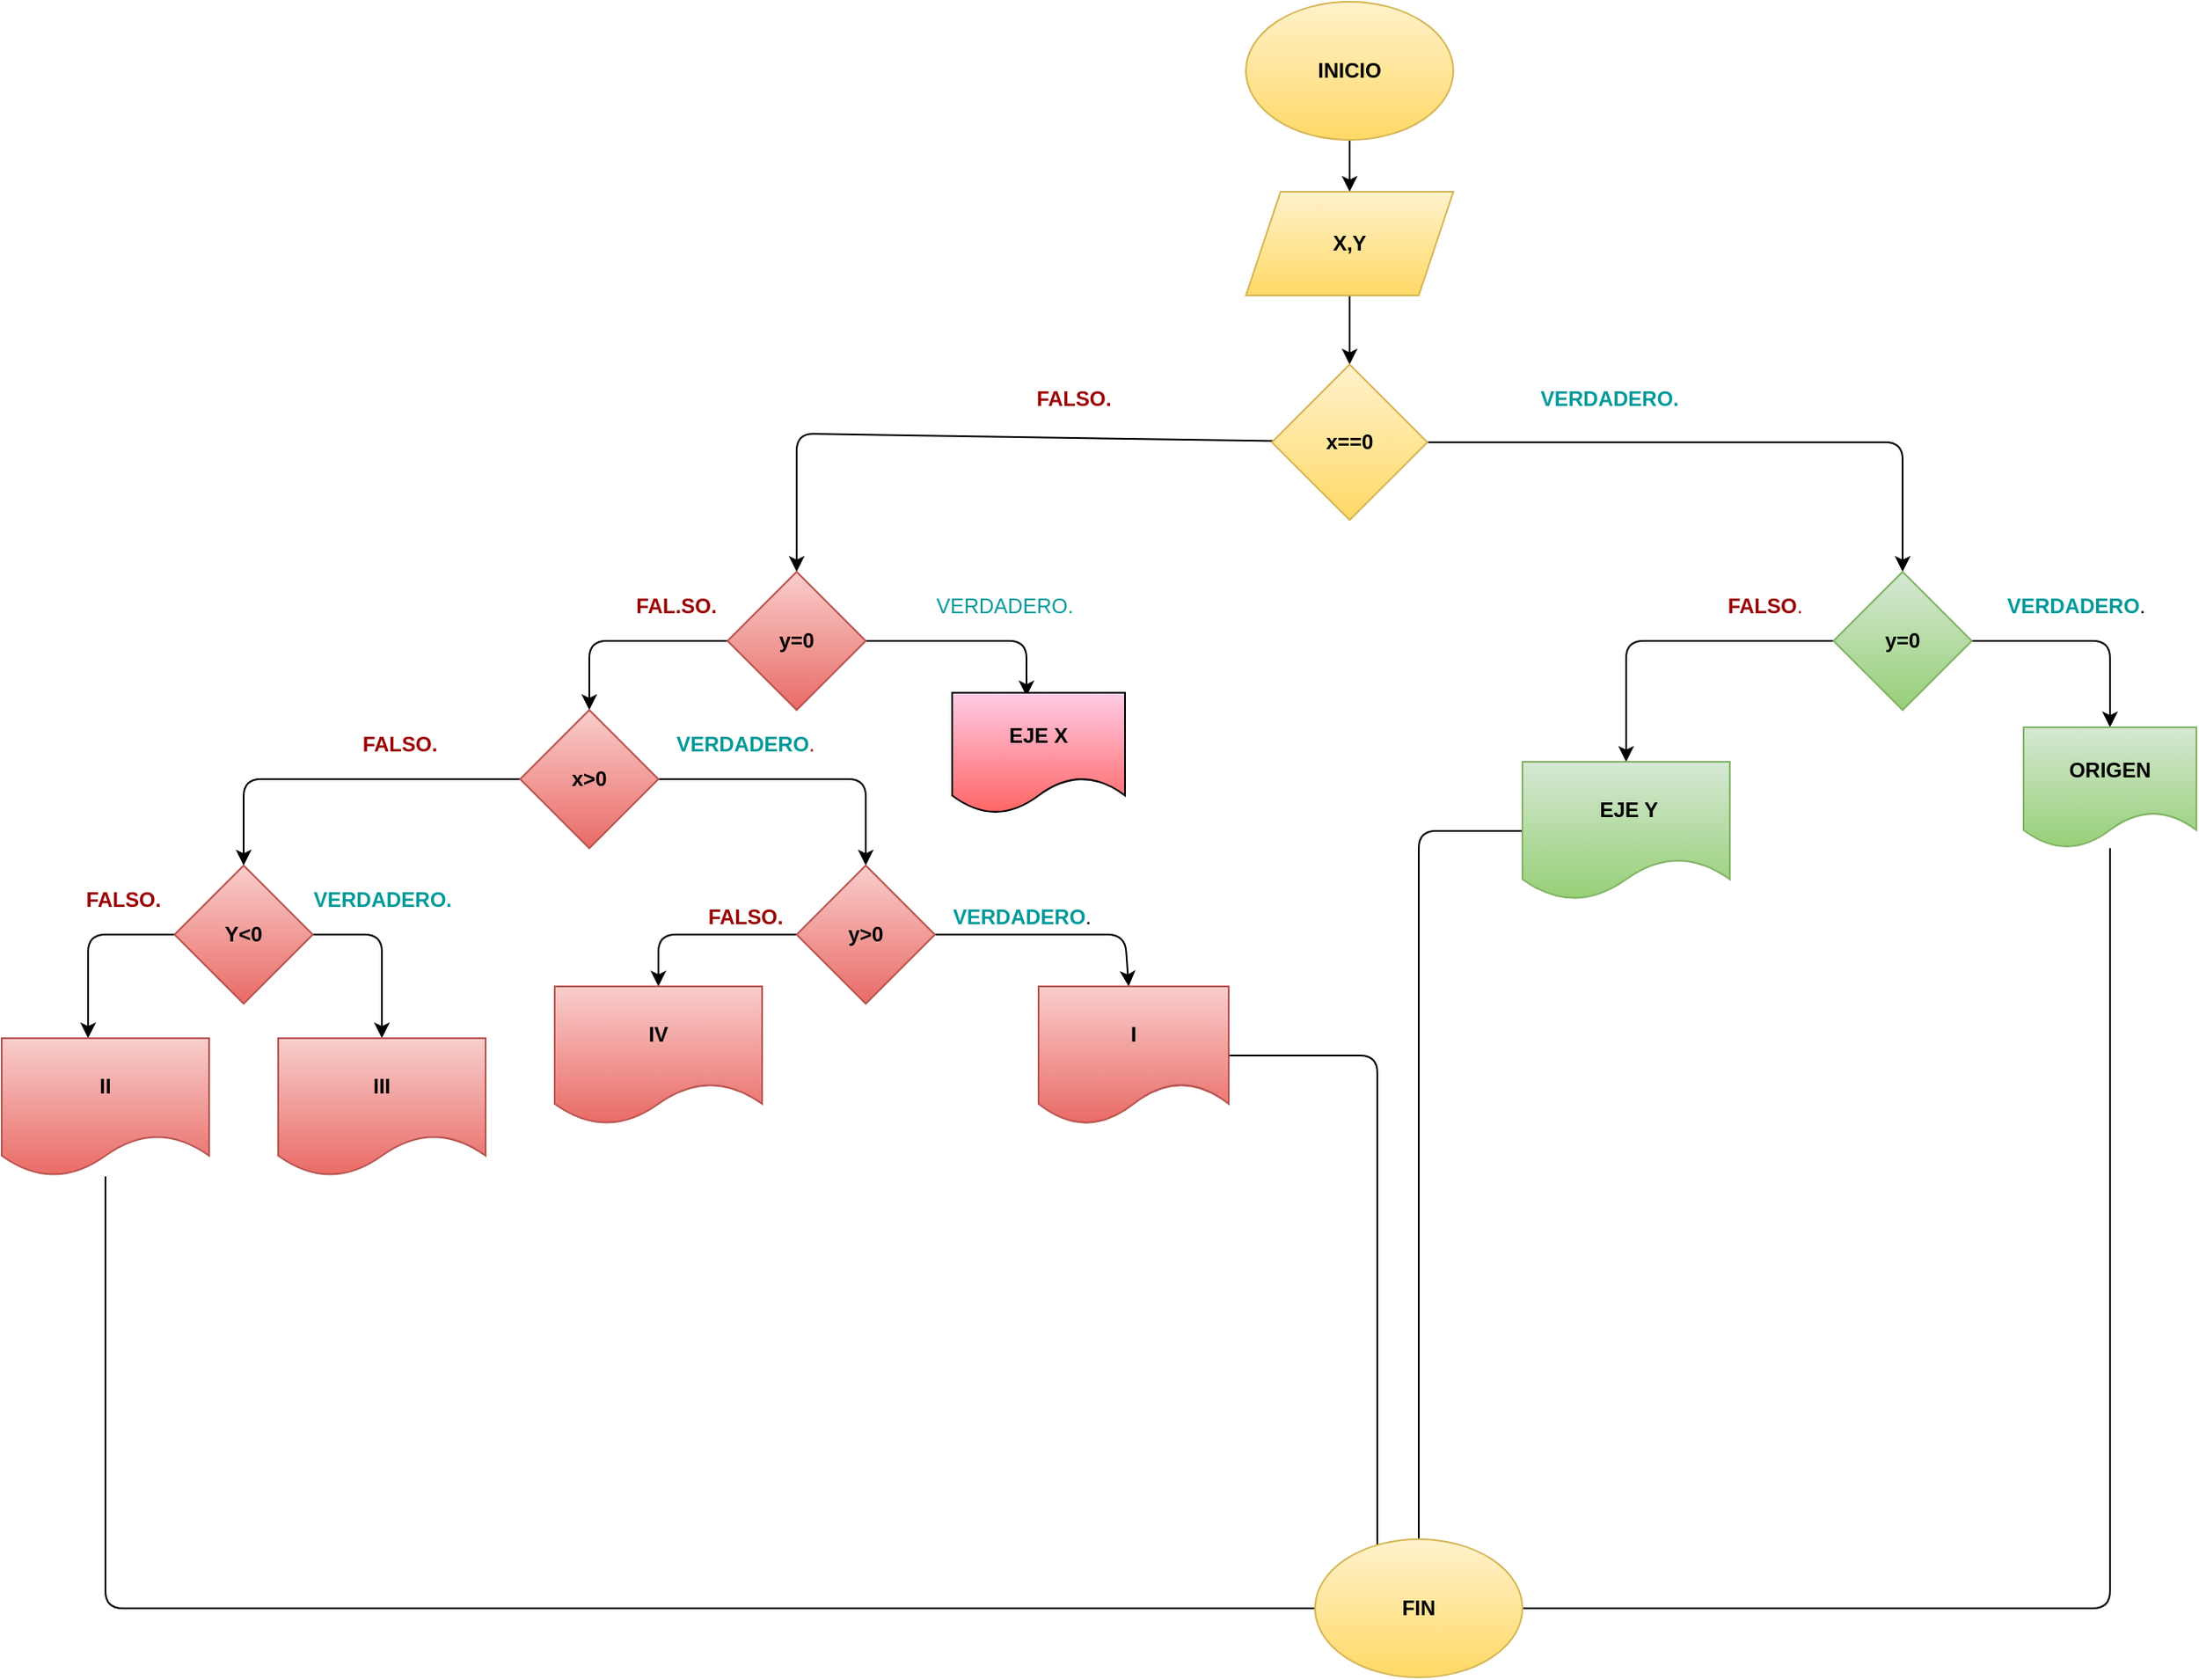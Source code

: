 <mxfile>
    <diagram id="uf-rkgwT_G_sKZQp3-fK" name="Página-1">
        <mxGraphModel dx="1468" dy="459" grid="1" gridSize="10" guides="1" tooltips="1" connect="1" arrows="1" fold="1" page="1" pageScale="1" pageWidth="827" pageHeight="1169" math="0" shadow="0">
            <root>
                <mxCell id="0"/>
                <mxCell id="1" parent="0"/>
                <mxCell id="4" value="" style="edgeStyle=none;html=1;fontColor=#000000;" parent="1" source="2" target="3" edge="1">
                    <mxGeometry relative="1" as="geometry"/>
                </mxCell>
                <mxCell id="2" value="&lt;b&gt;&lt;font color=&quot;#000000&quot;&gt;INICIO&lt;/font&gt;&lt;/b&gt;" style="ellipse;whiteSpace=wrap;html=1;fillColor=#fff2cc;strokeColor=#d6b656;gradientColor=#ffd966;" parent="1" vertex="1">
                    <mxGeometry x="220" y="150" width="120" height="80" as="geometry"/>
                </mxCell>
                <mxCell id="6" value="" style="edgeStyle=none;html=1;fontColor=#000000;" parent="1" source="3" target="5" edge="1">
                    <mxGeometry relative="1" as="geometry"/>
                </mxCell>
                <mxCell id="3" value="&lt;b&gt;&lt;font color=&quot;#000000&quot;&gt;X,Y&lt;/font&gt;&lt;/b&gt;" style="shape=parallelogram;perimeter=parallelogramPerimeter;whiteSpace=wrap;html=1;fixedSize=1;fillColor=#fff2cc;strokeColor=#d6b656;gradientColor=#ffd966;" parent="1" vertex="1">
                    <mxGeometry x="220" y="260" width="120" height="60" as="geometry"/>
                </mxCell>
                <mxCell id="31" value="" style="edgeStyle=none;html=1;fontColor=#000000;" parent="1" source="5" target="30" edge="1">
                    <mxGeometry relative="1" as="geometry">
                        <Array as="points">
                            <mxPoint x="600" y="405"/>
                        </Array>
                    </mxGeometry>
                </mxCell>
                <mxCell id="33" value="" style="edgeStyle=none;html=1;fontColor=#000000;" parent="1" source="5" target="32" edge="1">
                    <mxGeometry relative="1" as="geometry">
                        <Array as="points">
                            <mxPoint x="-40" y="400"/>
                        </Array>
                    </mxGeometry>
                </mxCell>
                <mxCell id="5" value="&lt;b&gt;&lt;font color=&quot;#000000&quot;&gt;x==0&lt;/font&gt;&lt;/b&gt;" style="rhombus;whiteSpace=wrap;html=1;fillColor=#fff2cc;strokeColor=#d6b656;gradientColor=#ffd966;" parent="1" vertex="1">
                    <mxGeometry x="235" y="360" width="90" height="90" as="geometry"/>
                </mxCell>
                <mxCell id="35" value="" style="edgeStyle=none;html=1;fontColor=#000000;" parent="1" source="30" target="34" edge="1">
                    <mxGeometry relative="1" as="geometry">
                        <Array as="points">
                            <mxPoint x="720" y="520"/>
                        </Array>
                    </mxGeometry>
                </mxCell>
                <mxCell id="39" value="" style="edgeStyle=none;html=1;fontColor=#000000;" parent="1" source="30" target="38" edge="1">
                    <mxGeometry relative="1" as="geometry">
                        <Array as="points">
                            <mxPoint x="480" y="520"/>
                            <mxPoint x="440" y="520"/>
                        </Array>
                    </mxGeometry>
                </mxCell>
                <mxCell id="30" value="&lt;font color=&quot;#000000&quot;&gt;&lt;b&gt;y=0&lt;/b&gt;&lt;/font&gt;" style="rhombus;whiteSpace=wrap;html=1;fillColor=#d5e8d4;strokeColor=#82b366;gradientColor=#97d077;" parent="1" vertex="1">
                    <mxGeometry x="560" y="480" width="80" height="80" as="geometry"/>
                </mxCell>
                <mxCell id="43" value="" style="edgeStyle=none;html=1;fontColor=#000000;" parent="1" source="32" target="42" edge="1">
                    <mxGeometry relative="1" as="geometry">
                        <Array as="points">
                            <mxPoint x="-160" y="520"/>
                        </Array>
                    </mxGeometry>
                </mxCell>
                <mxCell id="130" style="edgeStyle=none;html=1;entryX=0.43;entryY=0.029;entryDx=0;entryDy=0;entryPerimeter=0;" edge="1" parent="1" source="32" target="128">
                    <mxGeometry relative="1" as="geometry">
                        <Array as="points">
                            <mxPoint x="93" y="520"/>
                        </Array>
                    </mxGeometry>
                </mxCell>
                <mxCell id="32" value="&lt;b&gt;&lt;font color=&quot;#000000&quot;&gt;y=0&lt;/font&gt;&lt;/b&gt;" style="rhombus;whiteSpace=wrap;html=1;fillColor=#f8cecc;strokeColor=#b85450;gradientColor=#ea6b66;" parent="1" vertex="1">
                    <mxGeometry x="-80" y="480" width="80" height="80" as="geometry"/>
                </mxCell>
                <mxCell id="135" style="edgeStyle=none;html=1;fontColor=#000000;endArrow=none;endFill=0;entryX=1;entryY=0.5;entryDx=0;entryDy=0;" edge="1" parent="1" source="34" target="133">
                    <mxGeometry relative="1" as="geometry">
                        <mxPoint x="350" y="1070" as="targetPoint"/>
                        <Array as="points">
                            <mxPoint x="720" y="1080"/>
                        </Array>
                    </mxGeometry>
                </mxCell>
                <mxCell id="34" value="&lt;b&gt;&lt;font color=&quot;#000000&quot;&gt;ORIGEN&lt;/font&gt;&lt;/b&gt;" style="shape=document;whiteSpace=wrap;html=1;boundedLbl=1;fillColor=#d5e8d4;strokeColor=#82b366;gradientColor=#97d077;" parent="1" vertex="1">
                    <mxGeometry x="670" y="570" width="100" height="70" as="geometry"/>
                </mxCell>
                <mxCell id="138" style="edgeStyle=none;html=1;fontColor=#000000;endArrow=none;endFill=0;" edge="1" parent="1" source="38" target="133">
                    <mxGeometry relative="1" as="geometry">
                        <Array as="points">
                            <mxPoint x="320" y="630"/>
                        </Array>
                    </mxGeometry>
                </mxCell>
                <mxCell id="38" value="&lt;font color=&quot;#000000&quot;&gt;&lt;b&gt;&amp;nbsp;EJE Y&lt;/b&gt;&lt;/font&gt;" style="shape=document;whiteSpace=wrap;html=1;boundedLbl=1;fillColor=#d5e8d4;strokeColor=#82b366;gradientColor=#97d077;" parent="1" vertex="1">
                    <mxGeometry x="380" y="590" width="120" height="80" as="geometry"/>
                </mxCell>
                <mxCell id="58" value="" style="edgeStyle=none;html=1;fontColor=#000000;" parent="1" source="42" target="57" edge="1">
                    <mxGeometry relative="1" as="geometry">
                        <Array as="points">
                            <mxPoint x="-80" y="600"/>
                            <mxPoint x="-30" y="600"/>
                            <mxPoint y="600"/>
                        </Array>
                    </mxGeometry>
                </mxCell>
                <mxCell id="78" value="" style="edgeStyle=none;html=1;fontColor=#000000;" parent="1" source="42" target="77" edge="1">
                    <mxGeometry relative="1" as="geometry">
                        <Array as="points">
                            <mxPoint x="-360" y="600"/>
                        </Array>
                    </mxGeometry>
                </mxCell>
                <mxCell id="42" value="&lt;b&gt;&lt;font color=&quot;#000000&quot;&gt;x&amp;gt;0&lt;/font&gt;&lt;/b&gt;" style="rhombus;whiteSpace=wrap;html=1;fillColor=#f8cecc;strokeColor=#b85450;gradientColor=#ea6b66;" parent="1" vertex="1">
                    <mxGeometry x="-200" y="560" width="80" height="80" as="geometry"/>
                </mxCell>
                <mxCell id="69" value="" style="edgeStyle=none;html=1;fontColor=#000000;" parent="1" source="57" target="68" edge="1">
                    <mxGeometry relative="1" as="geometry">
                        <Array as="points">
                            <mxPoint x="150" y="690"/>
                        </Array>
                    </mxGeometry>
                </mxCell>
                <mxCell id="104" value="" style="edgeStyle=none;html=1;fontColor=#990000;" parent="1" source="57" target="103" edge="1">
                    <mxGeometry relative="1" as="geometry">
                        <Array as="points">
                            <mxPoint x="-120" y="690"/>
                        </Array>
                    </mxGeometry>
                </mxCell>
                <mxCell id="57" value="&lt;b&gt;&lt;font color=&quot;#000000&quot;&gt;y&amp;gt;0&lt;/font&gt;&lt;/b&gt;" style="rhombus;whiteSpace=wrap;html=1;fillColor=#f8cecc;strokeColor=#b85450;gradientColor=#ea6b66;" parent="1" vertex="1">
                    <mxGeometry x="-40" y="650" width="80" height="80" as="geometry"/>
                </mxCell>
                <mxCell id="139" style="edgeStyle=none;html=1;entryX=0.3;entryY=0.063;entryDx=0;entryDy=0;entryPerimeter=0;fontColor=#000000;endArrow=none;endFill=0;" edge="1" parent="1" source="68" target="133">
                    <mxGeometry relative="1" as="geometry">
                        <Array as="points">
                            <mxPoint x="296" y="760"/>
                        </Array>
                    </mxGeometry>
                </mxCell>
                <mxCell id="68" value="&lt;b&gt;&lt;font color=&quot;#000000&quot;&gt;I&lt;/font&gt;&lt;/b&gt;" style="shape=document;whiteSpace=wrap;html=1;boundedLbl=1;fillColor=#f8cecc;strokeColor=#b85450;gradientColor=#ea6b66;" parent="1" vertex="1">
                    <mxGeometry x="100" y="720" width="110" height="80" as="geometry"/>
                </mxCell>
                <mxCell id="80" value="" style="edgeStyle=none;html=1;fontColor=#000000;" parent="1" source="77" target="79" edge="1">
                    <mxGeometry relative="1" as="geometry">
                        <Array as="points">
                            <mxPoint x="-280" y="690"/>
                        </Array>
                    </mxGeometry>
                </mxCell>
                <mxCell id="82" value="" style="edgeStyle=none;html=1;fontColor=#000000;" parent="1" source="77" edge="1">
                    <mxGeometry relative="1" as="geometry">
                        <mxPoint x="-450" y="750" as="targetPoint"/>
                        <Array as="points">
                            <mxPoint x="-450" y="690"/>
                        </Array>
                    </mxGeometry>
                </mxCell>
                <mxCell id="77" value="&lt;b&gt;&lt;font color=&quot;#000000&quot;&gt;Y&amp;lt;0&lt;/font&gt;&lt;/b&gt;" style="rhombus;whiteSpace=wrap;html=1;fillColor=#f8cecc;strokeColor=#b85450;gradientColor=#ea6b66;" parent="1" vertex="1">
                    <mxGeometry x="-400" y="650" width="80" height="80" as="geometry"/>
                </mxCell>
                <mxCell id="79" value="&lt;b&gt;&lt;font color=&quot;#000000&quot;&gt;III&lt;/font&gt;&lt;/b&gt;" style="shape=document;whiteSpace=wrap;html=1;boundedLbl=1;fillColor=#f8cecc;strokeColor=#b85450;gradientColor=#ea6b66;" parent="1" vertex="1">
                    <mxGeometry x="-340" y="750" width="120" height="80" as="geometry"/>
                </mxCell>
                <mxCell id="83" value="&lt;b&gt;&lt;font color=&quot;#009999&quot;&gt;VERDADERO.&lt;/font&gt;&lt;/b&gt;" style="text;html=1;align=center;verticalAlign=middle;resizable=0;points=[];autosize=1;strokeColor=none;fillColor=none;fontColor=#000000;" parent="1" vertex="1">
                    <mxGeometry x="380" y="370" width="100" height="20" as="geometry"/>
                </mxCell>
                <mxCell id="84" value="&lt;b&gt;&lt;font color=&quot;#990000&quot;&gt;FALSO.&lt;/font&gt;&lt;/b&gt;" style="text;html=1;align=center;verticalAlign=middle;resizable=0;points=[];autosize=1;strokeColor=none;fillColor=none;fontColor=#33001A;" parent="1" vertex="1">
                    <mxGeometry x="90" y="370" width="60" height="20" as="geometry"/>
                </mxCell>
                <mxCell id="85" value="&lt;font color=&quot;#990000&quot;&gt;&lt;b&gt;FAL.SO.&lt;/b&gt;&lt;/font&gt;" style="text;html=1;align=center;verticalAlign=middle;resizable=0;points=[];autosize=1;strokeColor=none;fillColor=none;fontColor=#009999;" parent="1" vertex="1">
                    <mxGeometry x="-140" y="490" width="60" height="20" as="geometry"/>
                </mxCell>
                <mxCell id="87" value="&lt;font color=&quot;#009999&quot;&gt;VERDADERO.&lt;/font&gt;" style="text;html=1;align=center;verticalAlign=middle;resizable=0;points=[];autosize=1;strokeColor=none;fillColor=none;fontColor=#990000;" parent="1" vertex="1">
                    <mxGeometry x="35" y="490" width="90" height="20" as="geometry"/>
                </mxCell>
                <mxCell id="88" value="&lt;b&gt;&lt;font color=&quot;#990000&quot;&gt;FALSO.&lt;/font&gt;&lt;/b&gt;" style="text;html=1;align=center;verticalAlign=middle;resizable=0;points=[];autosize=1;strokeColor=none;fillColor=none;fontColor=#000000;" parent="1" vertex="1">
                    <mxGeometry x="-300" y="570" width="60" height="20" as="geometry"/>
                </mxCell>
                <mxCell id="89" value="&lt;b&gt;&lt;font color=&quot;#009999&quot;&gt;VERDADERO&lt;/font&gt;&lt;/b&gt;." style="text;html=1;align=center;verticalAlign=middle;resizable=0;points=[];autosize=1;strokeColor=none;fillColor=none;fontColor=#990000;" parent="1" vertex="1">
                    <mxGeometry x="-120" y="570" width="100" height="20" as="geometry"/>
                </mxCell>
                <mxCell id="93" value="&lt;b&gt;&lt;font color=&quot;#990000&quot;&gt;FALSO.&lt;/font&gt;&lt;/b&gt;" style="text;html=1;align=center;verticalAlign=middle;resizable=0;points=[];autosize=1;strokeColor=none;fillColor=none;fontColor=#000000;" parent="1" vertex="1">
                    <mxGeometry x="-460" y="660" width="60" height="20" as="geometry"/>
                </mxCell>
                <mxCell id="94" value="&lt;font color=&quot;#009999&quot;&gt;&lt;b&gt;VERDADERO.&lt;/b&gt;&lt;/font&gt;" style="text;html=1;align=center;verticalAlign=middle;resizable=0;points=[];autosize=1;strokeColor=none;fillColor=none;fontColor=#990000;" parent="1" vertex="1">
                    <mxGeometry x="-330" y="660" width="100" height="20" as="geometry"/>
                </mxCell>
                <mxCell id="131" style="edgeStyle=none;html=1;fontColor=#000000;endArrow=none;endFill=0;entryX=0;entryY=0.5;entryDx=0;entryDy=0;" edge="1" parent="1" source="96" target="133">
                    <mxGeometry relative="1" as="geometry">
                        <mxPoint x="200" y="1080" as="targetPoint"/>
                        <Array as="points">
                            <mxPoint x="-440" y="1080"/>
                            <mxPoint x="-110" y="1080"/>
                            <mxPoint x="180" y="1080"/>
                        </Array>
                    </mxGeometry>
                </mxCell>
                <mxCell id="96" value="&lt;div style=&quot;text-align: left&quot;&gt;&lt;b&gt;&lt;font color=&quot;#000000&quot;&gt;II&lt;/font&gt;&lt;/b&gt;&lt;/div&gt;" style="shape=document;whiteSpace=wrap;html=1;boundedLbl=1;fillColor=#f8cecc;strokeColor=#b85450;gradientColor=#ea6b66;" parent="1" vertex="1">
                    <mxGeometry x="-500" y="750" width="120" height="80" as="geometry"/>
                </mxCell>
                <mxCell id="97" value="&lt;b&gt;&lt;font color=&quot;#009999&quot;&gt;VERDADERO&lt;/font&gt;&lt;/b&gt;." style="text;html=1;align=center;verticalAlign=middle;resizable=0;points=[];autosize=1;strokeColor=none;fillColor=none;fontColor=#000000;" parent="1" vertex="1">
                    <mxGeometry x="40" y="670" width="100" height="20" as="geometry"/>
                </mxCell>
                <mxCell id="103" value="&lt;b&gt;&lt;font color=&quot;#000000&quot;&gt;IV&lt;/font&gt;&lt;/b&gt;" style="shape=document;whiteSpace=wrap;html=1;boundedLbl=1;fillColor=#f8cecc;strokeColor=#b85450;gradientColor=#ea6b66;" parent="1" vertex="1">
                    <mxGeometry x="-180" y="720" width="120" height="80" as="geometry"/>
                </mxCell>
                <mxCell id="105" value="&lt;b&gt;FALSO.&lt;/b&gt;" style="text;html=1;align=center;verticalAlign=middle;resizable=0;points=[];autosize=1;strokeColor=none;fillColor=none;fontColor=#990000;" parent="1" vertex="1">
                    <mxGeometry x="-100" y="670" width="60" height="20" as="geometry"/>
                </mxCell>
                <mxCell id="107" value="&lt;b&gt;&lt;font color=&quot;#009999&quot;&gt;VERDADERO&lt;/font&gt;&lt;/b&gt;." style="text;html=1;align=center;verticalAlign=middle;resizable=0;points=[];autosize=1;strokeColor=none;fillColor=none;fontColor=#000000;" parent="1" vertex="1">
                    <mxGeometry x="650" y="490" width="100" height="20" as="geometry"/>
                </mxCell>
                <mxCell id="108" value="&lt;font color=&quot;#990000&quot;&gt;&lt;b&gt;FALSO&lt;/b&gt;.&lt;/font&gt;" style="text;html=1;align=center;verticalAlign=middle;resizable=0;points=[];autosize=1;strokeColor=none;fillColor=none;fontColor=#009999;" parent="1" vertex="1">
                    <mxGeometry x="490" y="490" width="60" height="20" as="geometry"/>
                </mxCell>
                <mxCell id="128" value="&lt;b&gt;&lt;font color=&quot;#000000&quot;&gt;EJE X&lt;/font&gt;&lt;/b&gt;" style="shape=document;whiteSpace=wrap;html=1;boundedLbl=1;fillColor=#FFCCE6;gradientColor=#FF6666;" vertex="1" parent="1">
                    <mxGeometry x="50" y="550" width="100" height="70" as="geometry"/>
                </mxCell>
                <mxCell id="133" value="&lt;b&gt;&lt;font color=&quot;#000000&quot;&gt;FIN&lt;/font&gt;&lt;/b&gt;" style="ellipse;whiteSpace=wrap;html=1;fillColor=#fff2cc;strokeColor=#d6b656;gradientColor=#ffd966;" vertex="1" parent="1">
                    <mxGeometry x="260" y="1040" width="120" height="80" as="geometry"/>
                </mxCell>
            </root>
        </mxGraphModel>
    </diagram>
</mxfile>